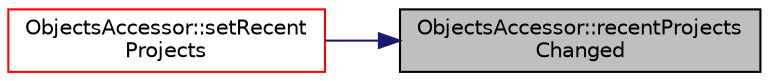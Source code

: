 digraph "ObjectsAccessor::recentProjectsChanged"
{
 // LATEX_PDF_SIZE
  edge [fontname="Helvetica",fontsize="10",labelfontname="Helvetica",labelfontsize="10"];
  node [fontname="Helvetica",fontsize="10",shape=record];
  rankdir="RL";
  Node1 [label="ObjectsAccessor::recentProjects\lChanged",height=0.2,width=0.4,color="black", fillcolor="grey75", style="filled", fontcolor="black",tooltip=" "];
  Node1 -> Node2 [dir="back",color="midnightblue",fontsize="10",style="solid",fontname="Helvetica"];
  Node2 [label="ObjectsAccessor::setRecent\lProjects",height=0.2,width=0.4,color="red", fillcolor="white", style="filled",URL="$class_objects_accessor.html#a8922ac7c16e27cd5ed94e7b1e8d20ce8",tooltip=" "];
}
